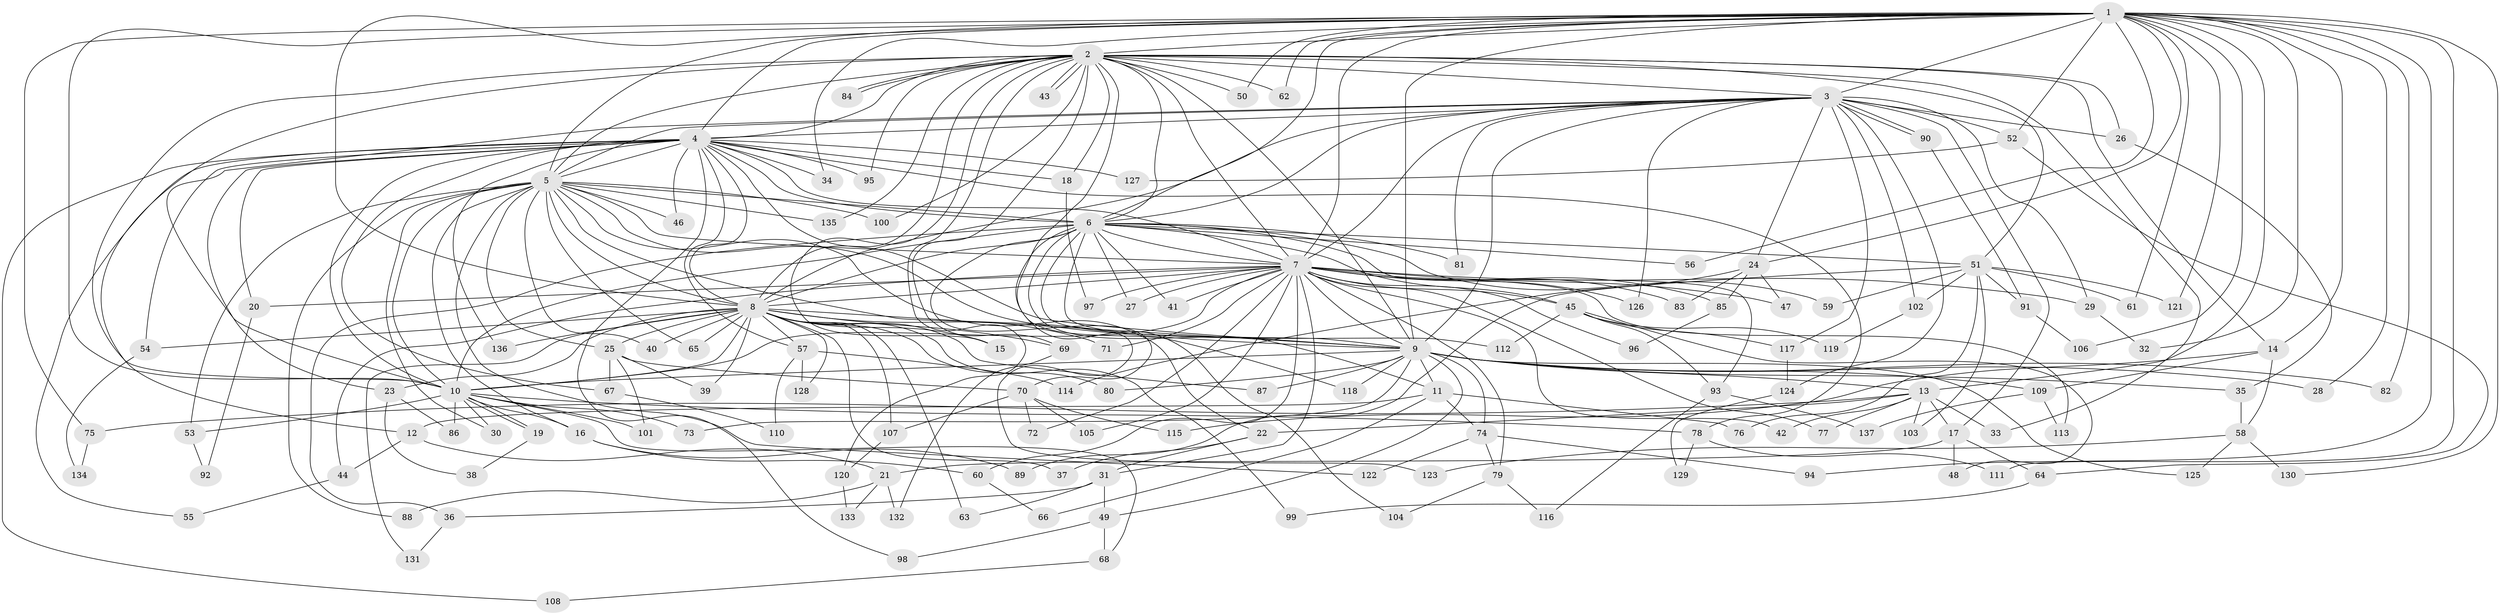// Generated by graph-tools (version 1.1) at 2025/49/03/09/25 03:49:28]
// undirected, 137 vertices, 299 edges
graph export_dot {
graph [start="1"]
  node [color=gray90,style=filled];
  1;
  2;
  3;
  4;
  5;
  6;
  7;
  8;
  9;
  10;
  11;
  12;
  13;
  14;
  15;
  16;
  17;
  18;
  19;
  20;
  21;
  22;
  23;
  24;
  25;
  26;
  27;
  28;
  29;
  30;
  31;
  32;
  33;
  34;
  35;
  36;
  37;
  38;
  39;
  40;
  41;
  42;
  43;
  44;
  45;
  46;
  47;
  48;
  49;
  50;
  51;
  52;
  53;
  54;
  55;
  56;
  57;
  58;
  59;
  60;
  61;
  62;
  63;
  64;
  65;
  66;
  67;
  68;
  69;
  70;
  71;
  72;
  73;
  74;
  75;
  76;
  77;
  78;
  79;
  80;
  81;
  82;
  83;
  84;
  85;
  86;
  87;
  88;
  89;
  90;
  91;
  92;
  93;
  94;
  95;
  96;
  97;
  98;
  99;
  100;
  101;
  102;
  103;
  104;
  105;
  106;
  107;
  108;
  109;
  110;
  111;
  112;
  113;
  114;
  115;
  116;
  117;
  118;
  119;
  120;
  121;
  122;
  123;
  124;
  125;
  126;
  127;
  128;
  129;
  130;
  131;
  132;
  133;
  134;
  135;
  136;
  137;
  1 -- 2;
  1 -- 3;
  1 -- 4;
  1 -- 5;
  1 -- 6;
  1 -- 7;
  1 -- 8;
  1 -- 9;
  1 -- 10;
  1 -- 13;
  1 -- 14;
  1 -- 24;
  1 -- 28;
  1 -- 32;
  1 -- 34;
  1 -- 50;
  1 -- 52;
  1 -- 56;
  1 -- 61;
  1 -- 62;
  1 -- 75;
  1 -- 82;
  1 -- 94;
  1 -- 106;
  1 -- 111;
  1 -- 121;
  1 -- 130;
  2 -- 3;
  2 -- 4;
  2 -- 5;
  2 -- 6;
  2 -- 7;
  2 -- 8;
  2 -- 9;
  2 -- 10;
  2 -- 12;
  2 -- 14;
  2 -- 15;
  2 -- 18;
  2 -- 26;
  2 -- 33;
  2 -- 43;
  2 -- 43;
  2 -- 50;
  2 -- 51;
  2 -- 62;
  2 -- 69;
  2 -- 84;
  2 -- 84;
  2 -- 95;
  2 -- 100;
  2 -- 118;
  2 -- 120;
  2 -- 135;
  3 -- 4;
  3 -- 5;
  3 -- 6;
  3 -- 7;
  3 -- 8;
  3 -- 9;
  3 -- 10;
  3 -- 17;
  3 -- 24;
  3 -- 26;
  3 -- 29;
  3 -- 52;
  3 -- 81;
  3 -- 90;
  3 -- 90;
  3 -- 102;
  3 -- 117;
  3 -- 124;
  3 -- 126;
  4 -- 5;
  4 -- 6;
  4 -- 7;
  4 -- 8;
  4 -- 9;
  4 -- 10;
  4 -- 18;
  4 -- 20;
  4 -- 23;
  4 -- 34;
  4 -- 46;
  4 -- 54;
  4 -- 55;
  4 -- 57;
  4 -- 67;
  4 -- 78;
  4 -- 95;
  4 -- 98;
  4 -- 108;
  4 -- 127;
  4 -- 136;
  5 -- 6;
  5 -- 7;
  5 -- 8;
  5 -- 9;
  5 -- 10;
  5 -- 16;
  5 -- 22;
  5 -- 25;
  5 -- 30;
  5 -- 40;
  5 -- 46;
  5 -- 53;
  5 -- 65;
  5 -- 88;
  5 -- 100;
  5 -- 122;
  5 -- 123;
  5 -- 135;
  6 -- 7;
  6 -- 8;
  6 -- 9;
  6 -- 10;
  6 -- 11;
  6 -- 27;
  6 -- 36;
  6 -- 41;
  6 -- 45;
  6 -- 51;
  6 -- 56;
  6 -- 59;
  6 -- 70;
  6 -- 81;
  6 -- 93;
  6 -- 104;
  6 -- 112;
  7 -- 8;
  7 -- 9;
  7 -- 10;
  7 -- 20;
  7 -- 27;
  7 -- 29;
  7 -- 31;
  7 -- 41;
  7 -- 42;
  7 -- 44;
  7 -- 45;
  7 -- 47;
  7 -- 60;
  7 -- 71;
  7 -- 72;
  7 -- 77;
  7 -- 79;
  7 -- 83;
  7 -- 85;
  7 -- 96;
  7 -- 97;
  7 -- 105;
  7 -- 113;
  7 -- 126;
  8 -- 9;
  8 -- 10;
  8 -- 15;
  8 -- 23;
  8 -- 25;
  8 -- 37;
  8 -- 39;
  8 -- 40;
  8 -- 54;
  8 -- 57;
  8 -- 63;
  8 -- 65;
  8 -- 69;
  8 -- 71;
  8 -- 80;
  8 -- 87;
  8 -- 99;
  8 -- 107;
  8 -- 128;
  8 -- 131;
  8 -- 136;
  9 -- 10;
  9 -- 11;
  9 -- 13;
  9 -- 28;
  9 -- 35;
  9 -- 49;
  9 -- 73;
  9 -- 74;
  9 -- 80;
  9 -- 82;
  9 -- 87;
  9 -- 109;
  9 -- 118;
  9 -- 125;
  10 -- 16;
  10 -- 19;
  10 -- 19;
  10 -- 30;
  10 -- 53;
  10 -- 68;
  10 -- 73;
  10 -- 78;
  10 -- 86;
  10 -- 101;
  11 -- 12;
  11 -- 66;
  11 -- 74;
  11 -- 76;
  12 -- 21;
  12 -- 44;
  13 -- 17;
  13 -- 22;
  13 -- 33;
  13 -- 42;
  13 -- 75;
  13 -- 77;
  13 -- 103;
  14 -- 58;
  14 -- 109;
  14 -- 115;
  16 -- 60;
  16 -- 89;
  17 -- 21;
  17 -- 48;
  17 -- 64;
  18 -- 97;
  19 -- 38;
  20 -- 92;
  21 -- 88;
  21 -- 132;
  21 -- 133;
  22 -- 31;
  22 -- 37;
  23 -- 38;
  23 -- 86;
  24 -- 47;
  24 -- 83;
  24 -- 85;
  24 -- 114;
  25 -- 39;
  25 -- 67;
  25 -- 70;
  25 -- 101;
  26 -- 35;
  29 -- 32;
  31 -- 36;
  31 -- 49;
  31 -- 63;
  35 -- 58;
  36 -- 131;
  44 -- 55;
  45 -- 48;
  45 -- 93;
  45 -- 112;
  45 -- 117;
  45 -- 119;
  49 -- 68;
  49 -- 98;
  51 -- 59;
  51 -- 61;
  51 -- 76;
  51 -- 89;
  51 -- 91;
  51 -- 102;
  51 -- 103;
  51 -- 121;
  52 -- 64;
  52 -- 127;
  53 -- 92;
  54 -- 134;
  57 -- 110;
  57 -- 114;
  57 -- 128;
  58 -- 123;
  58 -- 125;
  58 -- 130;
  60 -- 66;
  64 -- 99;
  67 -- 110;
  68 -- 108;
  69 -- 132;
  70 -- 72;
  70 -- 105;
  70 -- 107;
  70 -- 115;
  74 -- 79;
  74 -- 94;
  74 -- 122;
  75 -- 134;
  78 -- 111;
  78 -- 129;
  79 -- 104;
  79 -- 116;
  85 -- 96;
  90 -- 91;
  91 -- 106;
  93 -- 116;
  93 -- 137;
  102 -- 119;
  107 -- 120;
  109 -- 113;
  109 -- 137;
  117 -- 124;
  120 -- 133;
  124 -- 129;
}
